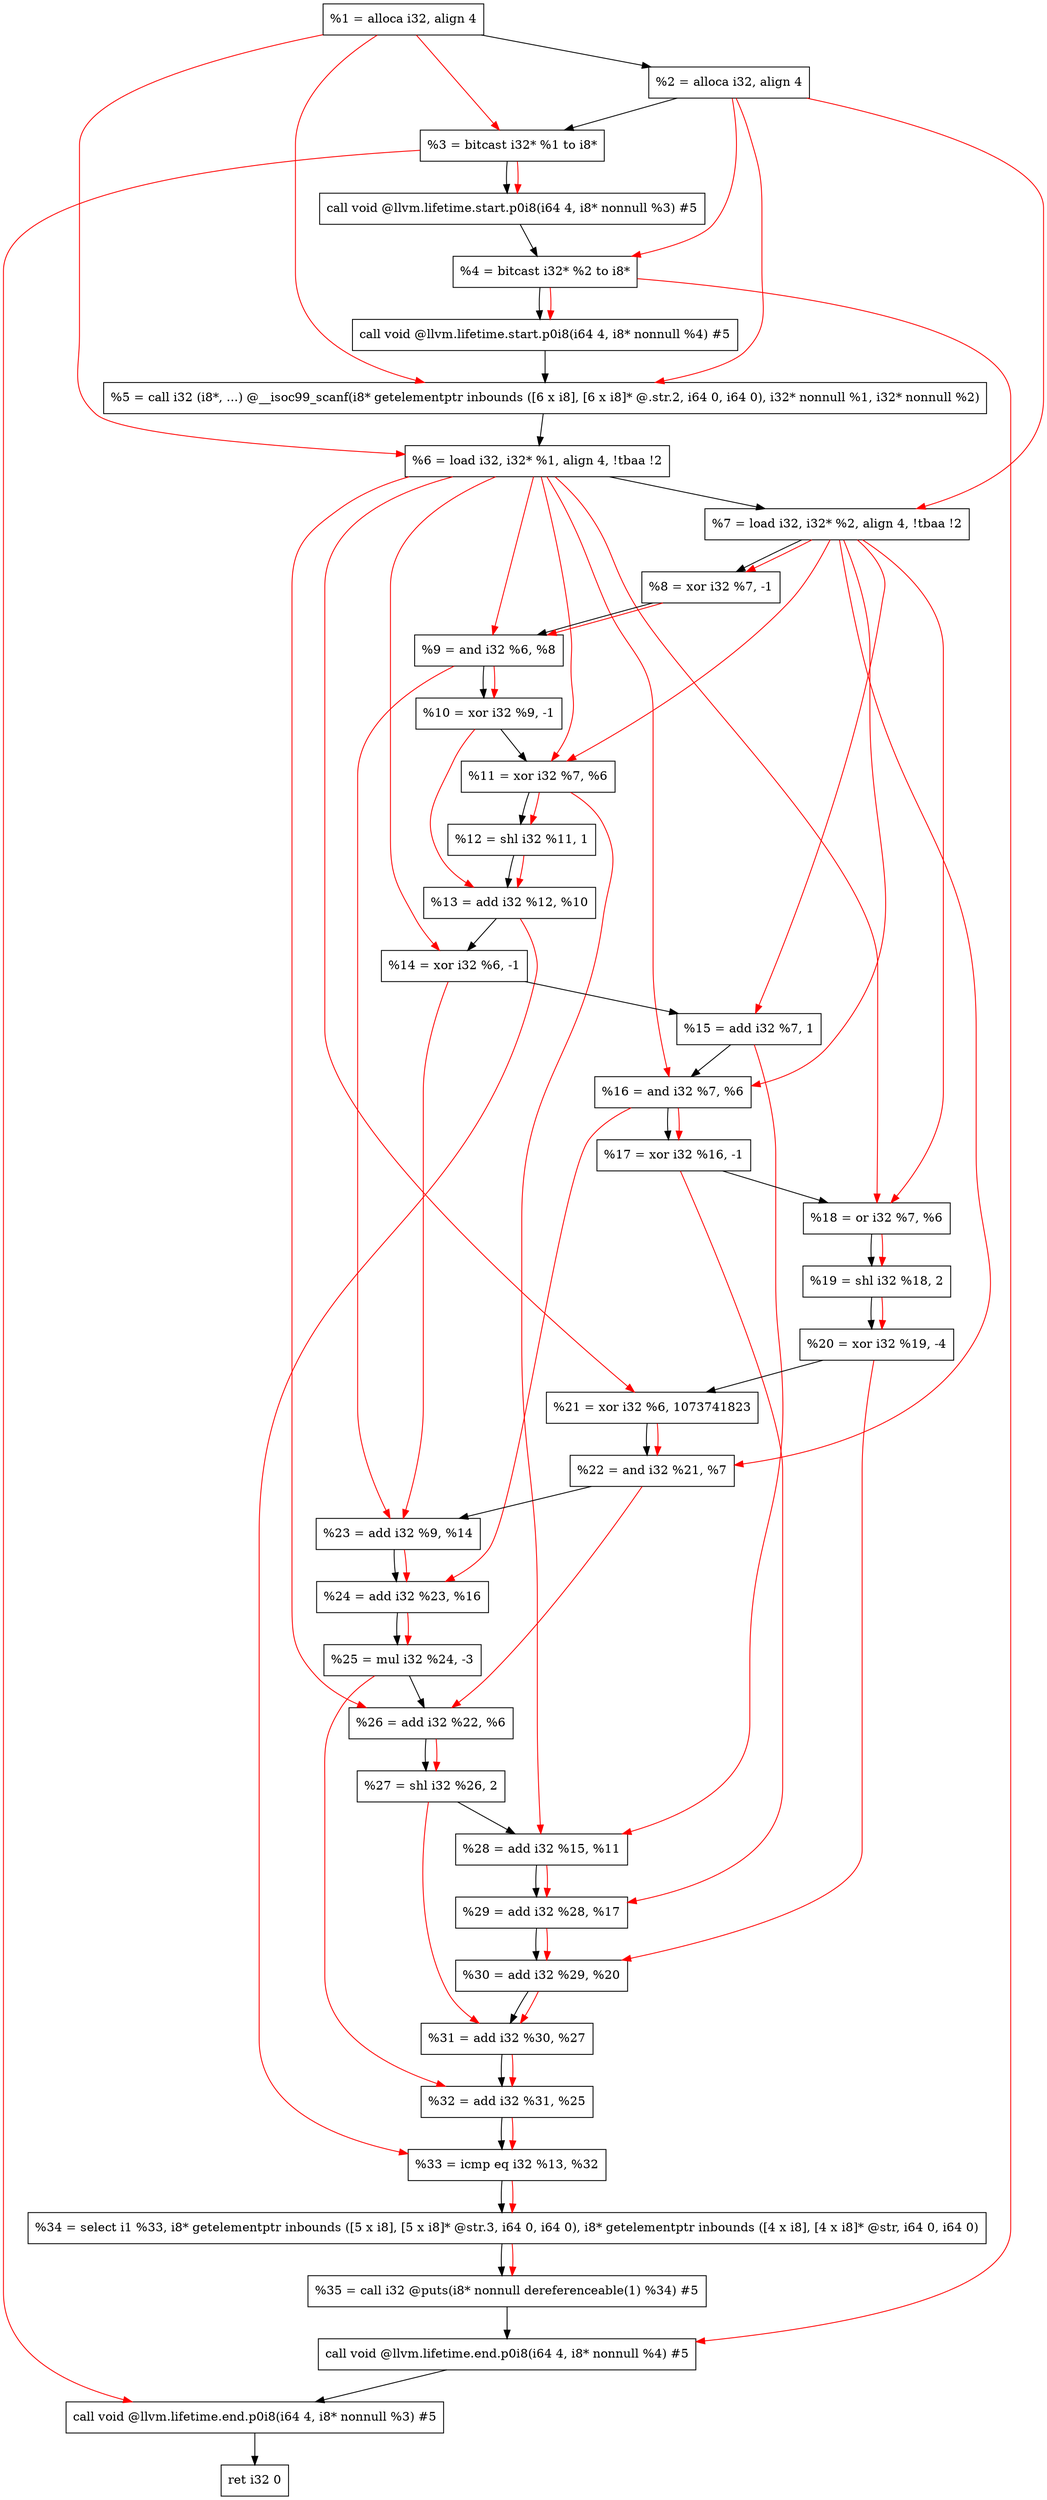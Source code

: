 digraph "DFG for'main' function" {
	Node0xf75ea8[shape=record, label="  %1 = alloca i32, align 4"];
	Node0xf75f28[shape=record, label="  %2 = alloca i32, align 4"];
	Node0xf75fb8[shape=record, label="  %3 = bitcast i32* %1 to i8*"];
	Node0xf76418[shape=record, label="  call void @llvm.lifetime.start.p0i8(i64 4, i8* nonnull %3) #5"];
	Node0xf764f8[shape=record, label="  %4 = bitcast i32* %2 to i8*"];
	Node0xf76618[shape=record, label="  call void @llvm.lifetime.start.p0i8(i64 4, i8* nonnull %4) #5"];
	Node0xf76850[shape=record, label="  %5 = call i32 (i8*, ...) @__isoc99_scanf(i8* getelementptr inbounds ([6 x i8], [6 x i8]* @.str.2, i64 0, i64 0), i32* nonnull %1, i32* nonnull %2)"];
	Node0xf76908[shape=record, label="  %6 = load i32, i32* %1, align 4, !tbaa !2"];
	Node0xf77878[shape=record, label="  %7 = load i32, i32* %2, align 4, !tbaa !2"];
	Node0xf77f00[shape=record, label="  %8 = xor i32 %7, -1"];
	Node0xf77f70[shape=record, label="  %9 = and i32 %6, %8"];
	Node0xf77fe0[shape=record, label="  %10 = xor i32 %9, -1"];
	Node0xf78050[shape=record, label="  %11 = xor i32 %7, %6"];
	Node0xf780c0[shape=record, label="  %12 = shl i32 %11, 1"];
	Node0xf78130[shape=record, label="  %13 = add i32 %12, %10"];
	Node0xf781a0[shape=record, label="  %14 = xor i32 %6, -1"];
	Node0xf78210[shape=record, label="  %15 = add i32 %7, 1"];
	Node0xf78280[shape=record, label="  %16 = and i32 %7, %6"];
	Node0xf782f0[shape=record, label="  %17 = xor i32 %16, -1"];
	Node0xf78360[shape=record, label="  %18 = or i32 %7, %6"];
	Node0xf783d0[shape=record, label="  %19 = shl i32 %18, 2"];
	Node0xf78440[shape=record, label="  %20 = xor i32 %19, -4"];
	Node0xf784b0[shape=record, label="  %21 = xor i32 %6, 1073741823"];
	Node0xf78520[shape=record, label="  %22 = and i32 %21, %7"];
	Node0xf78590[shape=record, label="  %23 = add i32 %9, %14"];
	Node0xf78600[shape=record, label="  %24 = add i32 %23, %16"];
	Node0xf78670[shape=record, label="  %25 = mul i32 %24, -3"];
	Node0xf786e0[shape=record, label="  %26 = add i32 %22, %6"];
	Node0xf78750[shape=record, label="  %27 = shl i32 %26, 2"];
	Node0xf787c0[shape=record, label="  %28 = add i32 %15, %11"];
	Node0xf78830[shape=record, label="  %29 = add i32 %28, %17"];
	Node0xf788a0[shape=record, label="  %30 = add i32 %29, %20"];
	Node0xf78910[shape=record, label="  %31 = add i32 %30, %27"];
	Node0xf78980[shape=record, label="  %32 = add i32 %31, %25"];
	Node0xf78c00[shape=record, label="  %33 = icmp eq i32 %13, %32"];
	Node0xf169d8[shape=record, label="  %34 = select i1 %33, i8* getelementptr inbounds ([5 x i8], [5 x i8]* @str.3, i64 0, i64 0), i8* getelementptr inbounds ([4 x i8], [4 x i8]* @str, i64 0, i64 0)"];
	Node0xf78c90[shape=record, label="  %35 = call i32 @puts(i8* nonnull dereferenceable(1) %34) #5"];
	Node0xf78ee8[shape=record, label="  call void @llvm.lifetime.end.p0i8(i64 4, i8* nonnull %4) #5"];
	Node0xf79048[shape=record, label="  call void @llvm.lifetime.end.p0i8(i64 4, i8* nonnull %3) #5"];
	Node0xf79108[shape=record, label="  ret i32 0"];
	Node0xf75ea8 -> Node0xf75f28;
	Node0xf75f28 -> Node0xf75fb8;
	Node0xf75fb8 -> Node0xf76418;
	Node0xf76418 -> Node0xf764f8;
	Node0xf764f8 -> Node0xf76618;
	Node0xf76618 -> Node0xf76850;
	Node0xf76850 -> Node0xf76908;
	Node0xf76908 -> Node0xf77878;
	Node0xf77878 -> Node0xf77f00;
	Node0xf77f00 -> Node0xf77f70;
	Node0xf77f70 -> Node0xf77fe0;
	Node0xf77fe0 -> Node0xf78050;
	Node0xf78050 -> Node0xf780c0;
	Node0xf780c0 -> Node0xf78130;
	Node0xf78130 -> Node0xf781a0;
	Node0xf781a0 -> Node0xf78210;
	Node0xf78210 -> Node0xf78280;
	Node0xf78280 -> Node0xf782f0;
	Node0xf782f0 -> Node0xf78360;
	Node0xf78360 -> Node0xf783d0;
	Node0xf783d0 -> Node0xf78440;
	Node0xf78440 -> Node0xf784b0;
	Node0xf784b0 -> Node0xf78520;
	Node0xf78520 -> Node0xf78590;
	Node0xf78590 -> Node0xf78600;
	Node0xf78600 -> Node0xf78670;
	Node0xf78670 -> Node0xf786e0;
	Node0xf786e0 -> Node0xf78750;
	Node0xf78750 -> Node0xf787c0;
	Node0xf787c0 -> Node0xf78830;
	Node0xf78830 -> Node0xf788a0;
	Node0xf788a0 -> Node0xf78910;
	Node0xf78910 -> Node0xf78980;
	Node0xf78980 -> Node0xf78c00;
	Node0xf78c00 -> Node0xf169d8;
	Node0xf169d8 -> Node0xf78c90;
	Node0xf78c90 -> Node0xf78ee8;
	Node0xf78ee8 -> Node0xf79048;
	Node0xf79048 -> Node0xf79108;
edge [color=red]
	Node0xf75ea8 -> Node0xf75fb8;
	Node0xf75fb8 -> Node0xf76418;
	Node0xf75f28 -> Node0xf764f8;
	Node0xf764f8 -> Node0xf76618;
	Node0xf75ea8 -> Node0xf76850;
	Node0xf75f28 -> Node0xf76850;
	Node0xf75ea8 -> Node0xf76908;
	Node0xf75f28 -> Node0xf77878;
	Node0xf77878 -> Node0xf77f00;
	Node0xf76908 -> Node0xf77f70;
	Node0xf77f00 -> Node0xf77f70;
	Node0xf77f70 -> Node0xf77fe0;
	Node0xf77878 -> Node0xf78050;
	Node0xf76908 -> Node0xf78050;
	Node0xf78050 -> Node0xf780c0;
	Node0xf780c0 -> Node0xf78130;
	Node0xf77fe0 -> Node0xf78130;
	Node0xf76908 -> Node0xf781a0;
	Node0xf77878 -> Node0xf78210;
	Node0xf77878 -> Node0xf78280;
	Node0xf76908 -> Node0xf78280;
	Node0xf78280 -> Node0xf782f0;
	Node0xf77878 -> Node0xf78360;
	Node0xf76908 -> Node0xf78360;
	Node0xf78360 -> Node0xf783d0;
	Node0xf783d0 -> Node0xf78440;
	Node0xf76908 -> Node0xf784b0;
	Node0xf784b0 -> Node0xf78520;
	Node0xf77878 -> Node0xf78520;
	Node0xf77f70 -> Node0xf78590;
	Node0xf781a0 -> Node0xf78590;
	Node0xf78590 -> Node0xf78600;
	Node0xf78280 -> Node0xf78600;
	Node0xf78600 -> Node0xf78670;
	Node0xf78520 -> Node0xf786e0;
	Node0xf76908 -> Node0xf786e0;
	Node0xf786e0 -> Node0xf78750;
	Node0xf78210 -> Node0xf787c0;
	Node0xf78050 -> Node0xf787c0;
	Node0xf787c0 -> Node0xf78830;
	Node0xf782f0 -> Node0xf78830;
	Node0xf78830 -> Node0xf788a0;
	Node0xf78440 -> Node0xf788a0;
	Node0xf788a0 -> Node0xf78910;
	Node0xf78750 -> Node0xf78910;
	Node0xf78910 -> Node0xf78980;
	Node0xf78670 -> Node0xf78980;
	Node0xf78130 -> Node0xf78c00;
	Node0xf78980 -> Node0xf78c00;
	Node0xf78c00 -> Node0xf169d8;
	Node0xf169d8 -> Node0xf78c90;
	Node0xf764f8 -> Node0xf78ee8;
	Node0xf75fb8 -> Node0xf79048;
}
